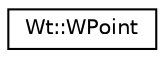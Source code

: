 digraph "Graphical Class Hierarchy"
{
 // LATEX_PDF_SIZE
  edge [fontname="Helvetica",fontsize="10",labelfontname="Helvetica",labelfontsize="10"];
  node [fontname="Helvetica",fontsize="10",shape=record];
  rankdir="LR";
  Node0 [label="Wt::WPoint",height=0.2,width=0.4,color="black", fillcolor="white", style="filled",URL="$classWt_1_1WPoint.html",tooltip="A value class that defines a 2D point with integer coordinates."];
}
